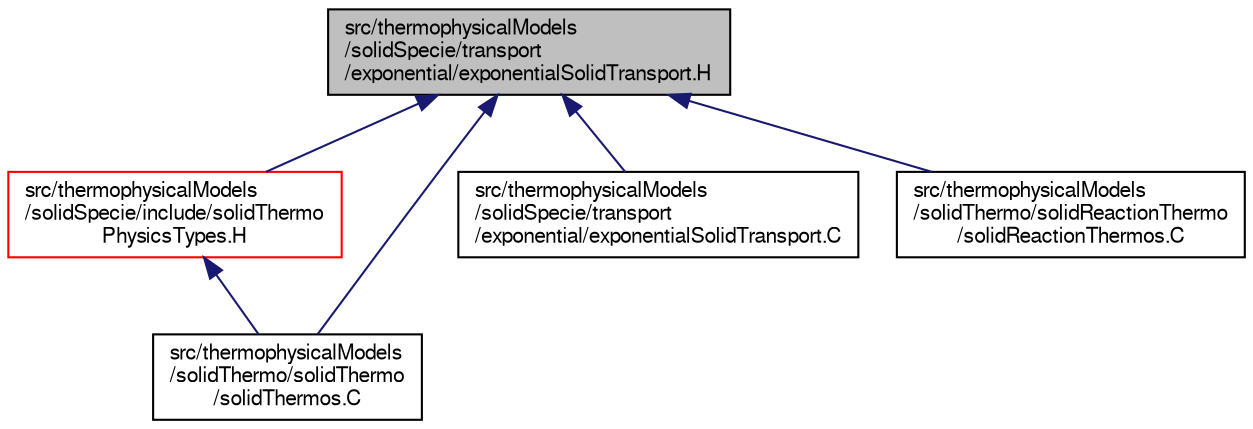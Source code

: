 digraph "src/thermophysicalModels/solidSpecie/transport/exponential/exponentialSolidTransport.H"
{
  bgcolor="transparent";
  edge [fontname="FreeSans",fontsize="10",labelfontname="FreeSans",labelfontsize="10"];
  node [fontname="FreeSans",fontsize="10",shape=record];
  Node2 [label="src/thermophysicalModels\l/solidSpecie/transport\l/exponential/exponentialSolidTransport.H",height=0.2,width=0.4,color="black", fillcolor="grey75", style="filled", fontcolor="black"];
  Node2 -> Node3 [dir="back",color="midnightblue",fontsize="10",style="solid",fontname="FreeSans"];
  Node3 [label="src/thermophysicalModels\l/solidSpecie/include/solidThermo\lPhysicsTypes.H",height=0.2,width=0.4,color="red",URL="$a16298.html",tooltip="Type definitions for solid-thermo-physics models. "];
  Node3 -> Node8 [dir="back",color="midnightblue",fontsize="10",style="solid",fontname="FreeSans"];
  Node8 [label="src/thermophysicalModels\l/solidThermo/solidThermo\l/solidThermos.C",height=0.2,width=0.4,color="black",URL="$a16385.html"];
  Node2 -> Node11 [dir="back",color="midnightblue",fontsize="10",style="solid",fontname="FreeSans"];
  Node11 [label="src/thermophysicalModels\l/solidSpecie/transport\l/exponential/exponentialSolidTransport.C",height=0.2,width=0.4,color="black",URL="$a16340.html"];
  Node2 -> Node12 [dir="back",color="midnightblue",fontsize="10",style="solid",fontname="FreeSans"];
  Node12 [label="src/thermophysicalModels\l/solidThermo/solidReactionThermo\l/solidReactionThermos.C",height=0.2,width=0.4,color="black",URL="$a16367.html"];
  Node2 -> Node8 [dir="back",color="midnightblue",fontsize="10",style="solid",fontname="FreeSans"];
}
